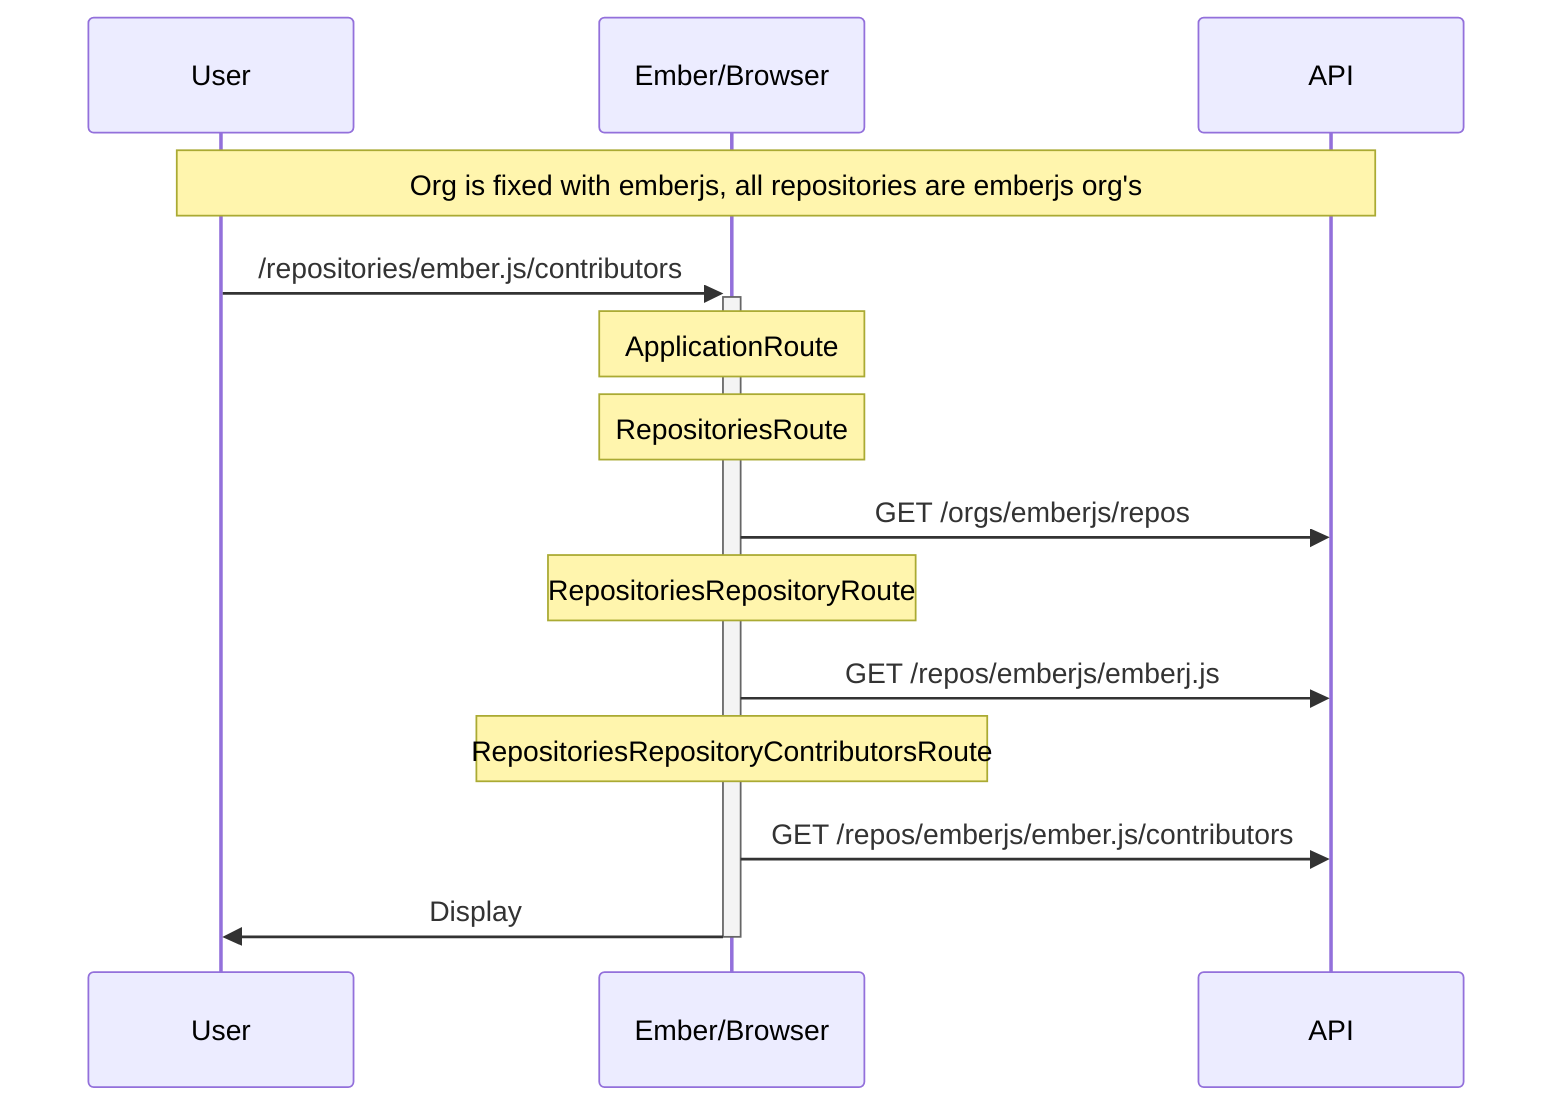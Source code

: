 sequenceDiagram
  participant User
  participant Ember/Browser
  participant API
Note over User, API: Org is fixed with emberjs, all repositories are emberjs org's
User->>+Ember/Browser: /repositories/ember.js/contributors
Note over Ember/Browser: ApplicationRoute
Note over Ember/Browser: RepositoriesRoute
Ember/Browser->>API: GET /orgs/emberjs/repos
Note over Ember/Browser: RepositoriesRepositoryRoute
Ember/Browser->>API: GET /repos/emberjs/emberj.js
Note over Ember/Browser: RepositoriesRepositoryContributorsRoute
Ember/Browser->>API: GET /repos/emberjs/ember.js/contributors
Ember/Browser->>-User: Display